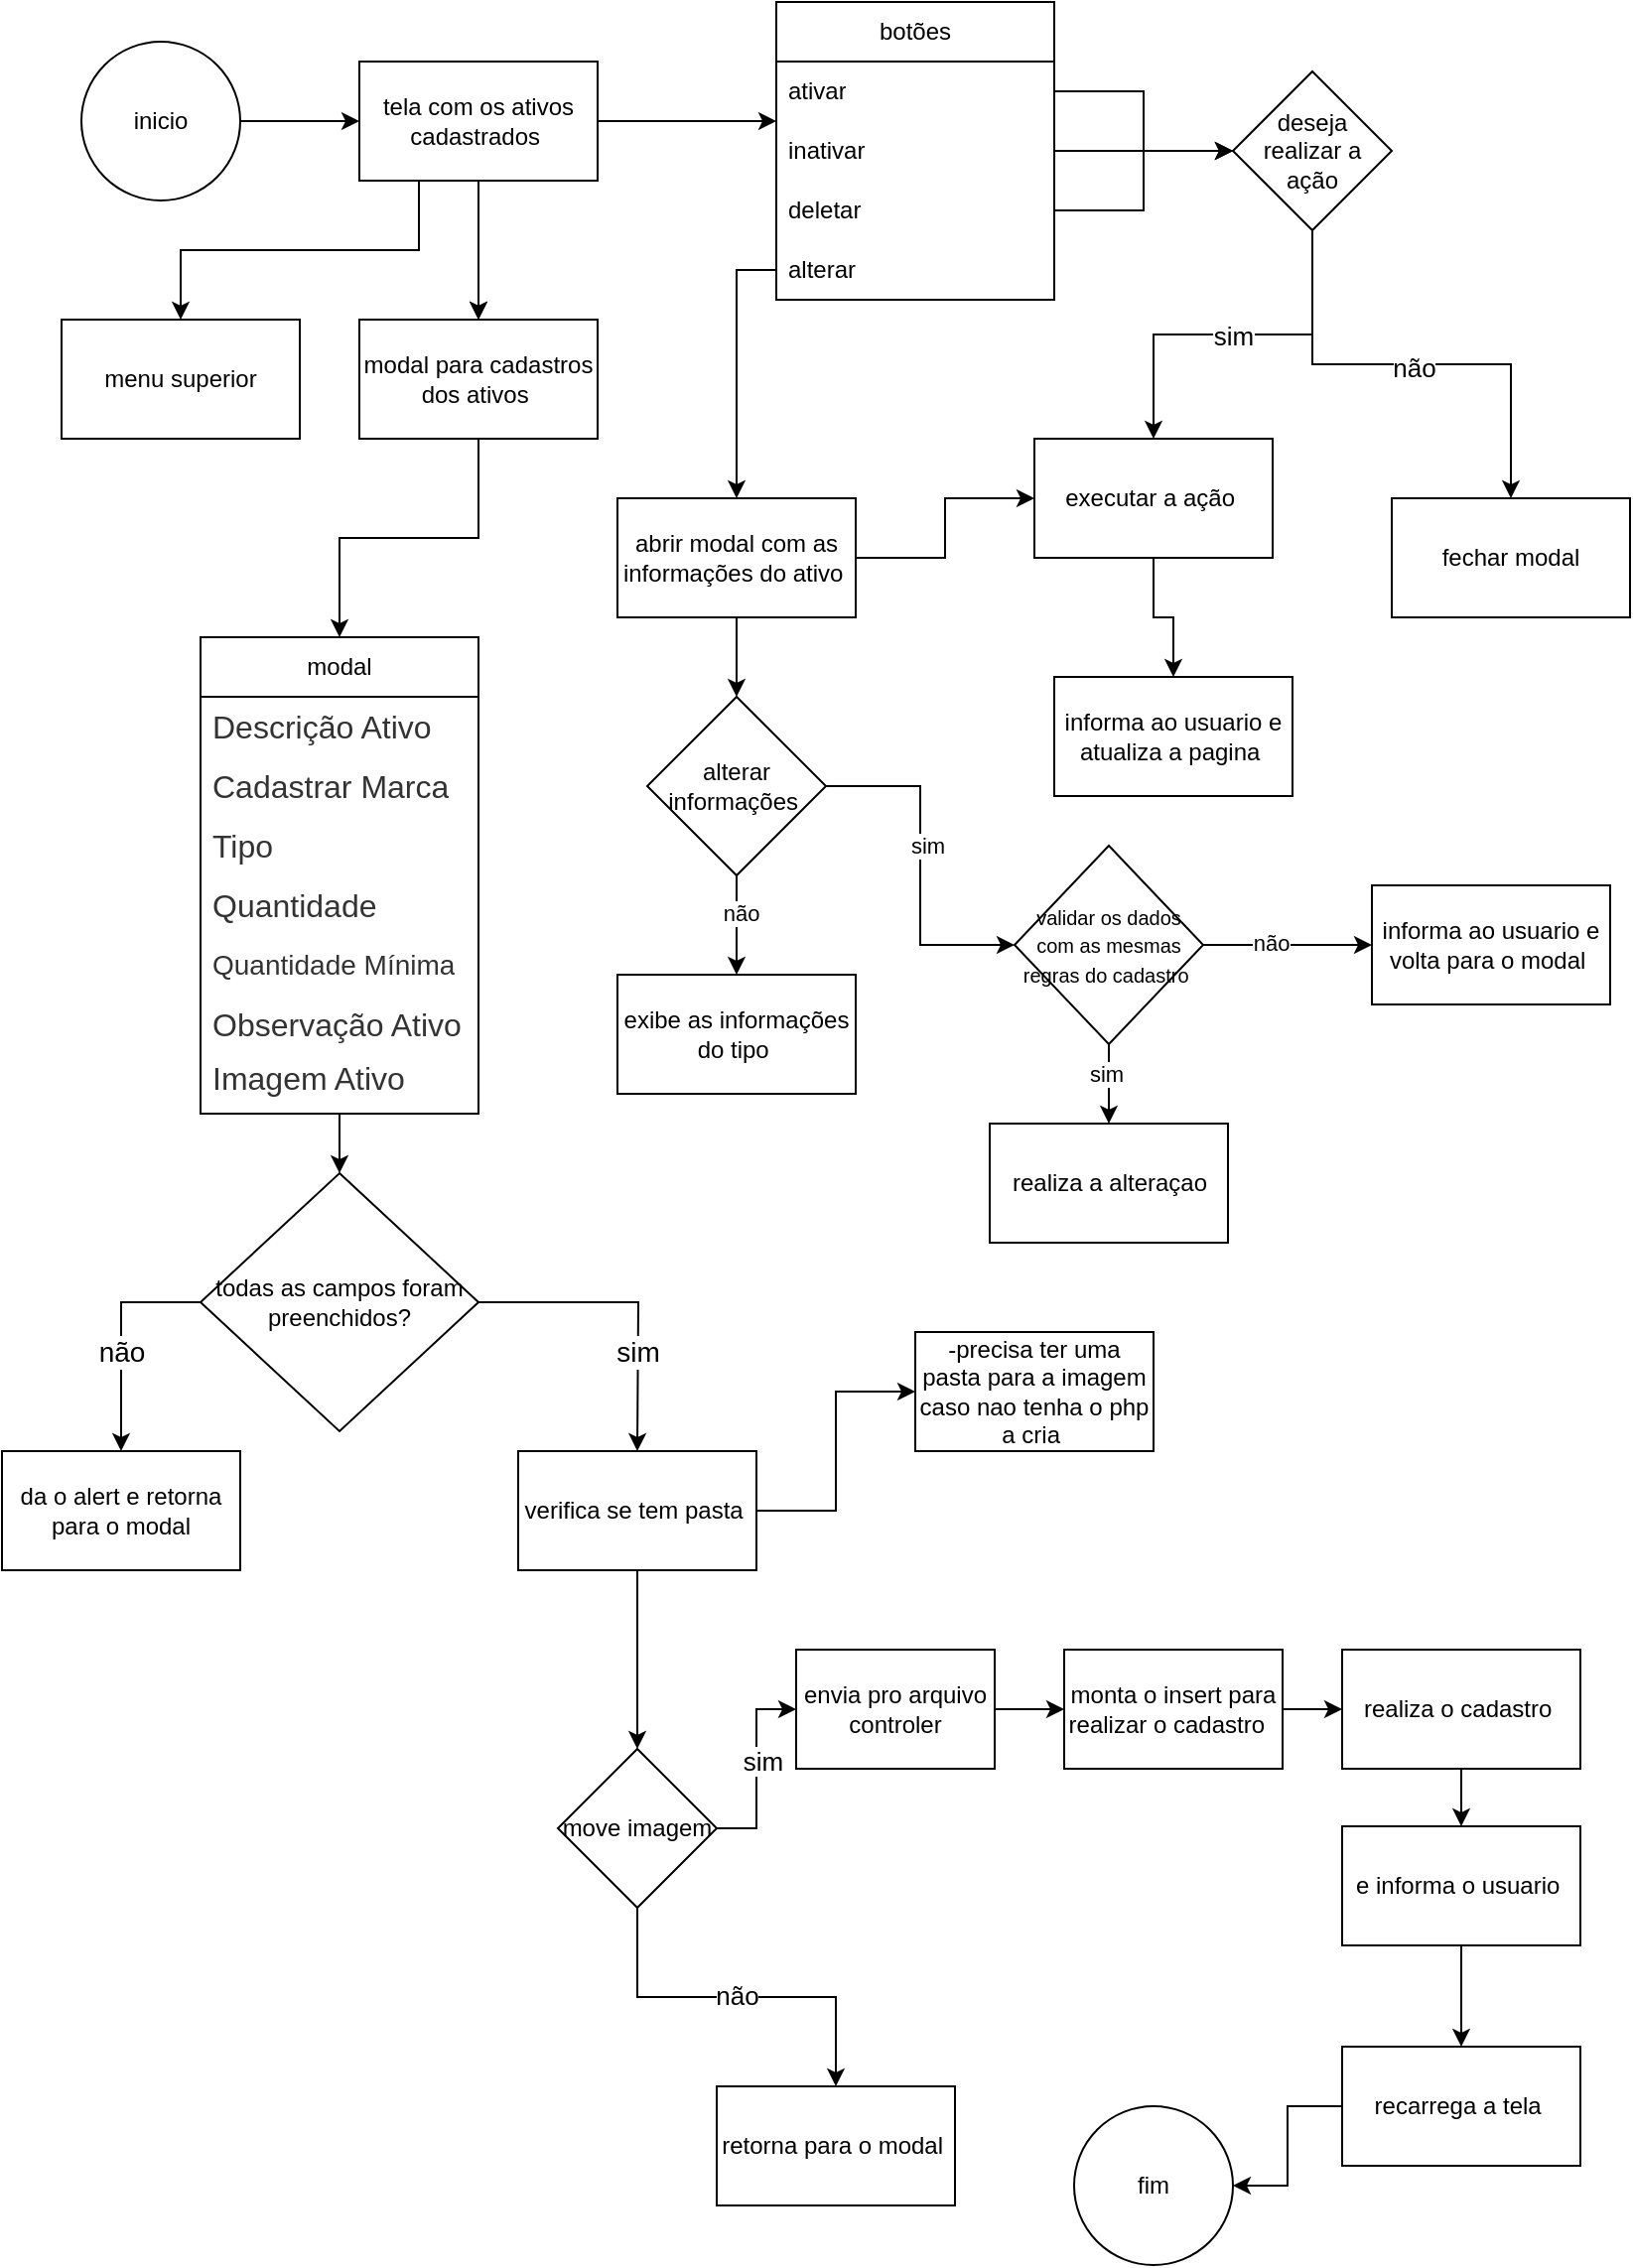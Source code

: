 <mxfile version="26.0.16">
  <diagram name="Página-1" id="cR1xWYi6bnq-wN1eQGpk">
    <mxGraphModel dx="1434" dy="772" grid="1" gridSize="10" guides="1" tooltips="1" connect="1" arrows="1" fold="1" page="1" pageScale="1" pageWidth="827" pageHeight="1169" math="0" shadow="0">
      <root>
        <mxCell id="0" />
        <mxCell id="1" parent="0" />
        <mxCell id="F4EXB1P1e2HLuctGTOLq-3" value="" style="edgeStyle=orthogonalEdgeStyle;rounded=0;orthogonalLoop=1;jettySize=auto;html=1;" parent="1" source="F4EXB1P1e2HLuctGTOLq-1" target="F4EXB1P1e2HLuctGTOLq-2" edge="1">
          <mxGeometry relative="1" as="geometry" />
        </mxCell>
        <mxCell id="F4EXB1P1e2HLuctGTOLq-1" value="inicio" style="ellipse;whiteSpace=wrap;html=1;" parent="1" vertex="1">
          <mxGeometry x="40" y="40" width="80" height="80" as="geometry" />
        </mxCell>
        <mxCell id="F4EXB1P1e2HLuctGTOLq-10" style="edgeStyle=orthogonalEdgeStyle;rounded=0;orthogonalLoop=1;jettySize=auto;html=1;" parent="1" source="F4EXB1P1e2HLuctGTOLq-2" edge="1">
          <mxGeometry relative="1" as="geometry">
            <mxPoint x="390" y="80" as="targetPoint" />
          </mxGeometry>
        </mxCell>
        <mxCell id="F4EXB1P1e2HLuctGTOLq-49" value="" style="edgeStyle=orthogonalEdgeStyle;rounded=0;orthogonalLoop=1;jettySize=auto;html=1;" parent="1" source="F4EXB1P1e2HLuctGTOLq-2" target="F4EXB1P1e2HLuctGTOLq-48" edge="1">
          <mxGeometry relative="1" as="geometry" />
        </mxCell>
        <mxCell id="F4EXB1P1e2HLuctGTOLq-50" value="" style="edgeStyle=orthogonalEdgeStyle;rounded=0;orthogonalLoop=1;jettySize=auto;html=1;" parent="1" source="F4EXB1P1e2HLuctGTOLq-2" target="F4EXB1P1e2HLuctGTOLq-48" edge="1">
          <mxGeometry relative="1" as="geometry" />
        </mxCell>
        <mxCell id="rIO2SzYNXH7r4QmW64-Y-1" style="edgeStyle=orthogonalEdgeStyle;rounded=0;orthogonalLoop=1;jettySize=auto;html=1;exitX=0.25;exitY=1;exitDx=0;exitDy=0;" parent="1" source="F4EXB1P1e2HLuctGTOLq-2" target="rIO2SzYNXH7r4QmW64-Y-2" edge="1">
          <mxGeometry relative="1" as="geometry">
            <mxPoint x="100" y="180" as="targetPoint" />
          </mxGeometry>
        </mxCell>
        <mxCell id="F4EXB1P1e2HLuctGTOLq-2" value="tela com os ativos cadastrados&amp;nbsp;" style="whiteSpace=wrap;html=1;" parent="1" vertex="1">
          <mxGeometry x="180" y="50" width="120" height="60" as="geometry" />
        </mxCell>
        <mxCell id="F4EXB1P1e2HLuctGTOLq-6" value="botões" style="swimlane;fontStyle=0;childLayout=stackLayout;horizontal=1;startSize=30;horizontalStack=0;resizeParent=1;resizeParentMax=0;resizeLast=0;collapsible=1;marginBottom=0;whiteSpace=wrap;html=1;" parent="1" vertex="1">
          <mxGeometry x="390" y="20" width="140" height="150" as="geometry" />
        </mxCell>
        <mxCell id="F4EXB1P1e2HLuctGTOLq-7" value="ativar" style="text;strokeColor=none;fillColor=none;align=left;verticalAlign=middle;spacingLeft=4;spacingRight=4;overflow=hidden;points=[[0,0.5],[1,0.5]];portConstraint=eastwest;rotatable=0;whiteSpace=wrap;html=1;" parent="F4EXB1P1e2HLuctGTOLq-6" vertex="1">
          <mxGeometry y="30" width="140" height="30" as="geometry" />
        </mxCell>
        <mxCell id="F4EXB1P1e2HLuctGTOLq-16" style="edgeStyle=orthogonalEdgeStyle;rounded=0;orthogonalLoop=1;jettySize=auto;html=1;" parent="F4EXB1P1e2HLuctGTOLq-6" source="F4EXB1P1e2HLuctGTOLq-8" edge="1">
          <mxGeometry relative="1" as="geometry">
            <mxPoint x="230" y="75" as="targetPoint" />
          </mxGeometry>
        </mxCell>
        <mxCell id="F4EXB1P1e2HLuctGTOLq-8" value="inativar&amp;nbsp;" style="text;strokeColor=none;fillColor=none;align=left;verticalAlign=middle;spacingLeft=4;spacingRight=4;overflow=hidden;points=[[0,0.5],[1,0.5]];portConstraint=eastwest;rotatable=0;whiteSpace=wrap;html=1;" parent="F4EXB1P1e2HLuctGTOLq-6" vertex="1">
          <mxGeometry y="60" width="140" height="30" as="geometry" />
        </mxCell>
        <mxCell id="F4EXB1P1e2HLuctGTOLq-9" value="deletar" style="text;strokeColor=none;fillColor=none;align=left;verticalAlign=middle;spacingLeft=4;spacingRight=4;overflow=hidden;points=[[0,0.5],[1,0.5]];portConstraint=eastwest;rotatable=0;whiteSpace=wrap;html=1;" parent="F4EXB1P1e2HLuctGTOLq-6" vertex="1">
          <mxGeometry y="90" width="140" height="30" as="geometry" />
        </mxCell>
        <mxCell id="F4EXB1P1e2HLuctGTOLq-11" value="alterar" style="text;strokeColor=none;fillColor=none;align=left;verticalAlign=middle;spacingLeft=4;spacingRight=4;overflow=hidden;points=[[0,0.5],[1,0.5]];portConstraint=eastwest;rotatable=0;whiteSpace=wrap;html=1;" parent="F4EXB1P1e2HLuctGTOLq-6" vertex="1">
          <mxGeometry y="120" width="140" height="30" as="geometry" />
        </mxCell>
        <mxCell id="F4EXB1P1e2HLuctGTOLq-20" value="&lt;font style=&quot;font-size: 13px;&quot;&gt;sim&lt;/font&gt;" style="edgeStyle=orthogonalEdgeStyle;rounded=0;orthogonalLoop=1;jettySize=auto;html=1;" parent="1" source="F4EXB1P1e2HLuctGTOLq-14" target="F4EXB1P1e2HLuctGTOLq-19" edge="1">
          <mxGeometry relative="1" as="geometry" />
        </mxCell>
        <mxCell id="F4EXB1P1e2HLuctGTOLq-24" style="edgeStyle=orthogonalEdgeStyle;rounded=0;orthogonalLoop=1;jettySize=auto;html=1;entryX=0.5;entryY=0;entryDx=0;entryDy=0;" parent="1" source="F4EXB1P1e2HLuctGTOLq-14" target="F4EXB1P1e2HLuctGTOLq-23" edge="1">
          <mxGeometry relative="1" as="geometry" />
        </mxCell>
        <mxCell id="F4EXB1P1e2HLuctGTOLq-25" value="&lt;font style=&quot;font-size: 13px;&quot;&gt;não&lt;/font&gt;" style="edgeLabel;html=1;align=center;verticalAlign=middle;resizable=0;points=[];" parent="F4EXB1P1e2HLuctGTOLq-24" vertex="1" connectable="0">
          <mxGeometry x="0.007" y="-1" relative="1" as="geometry">
            <mxPoint as="offset" />
          </mxGeometry>
        </mxCell>
        <mxCell id="F4EXB1P1e2HLuctGTOLq-14" value="deseja realizar a ação" style="rhombus;whiteSpace=wrap;html=1;" parent="1" vertex="1">
          <mxGeometry x="620" y="55" width="80" height="80" as="geometry" />
        </mxCell>
        <mxCell id="F4EXB1P1e2HLuctGTOLq-15" style="edgeStyle=orthogonalEdgeStyle;rounded=0;orthogonalLoop=1;jettySize=auto;html=1;entryX=0;entryY=0.5;entryDx=0;entryDy=0;" parent="1" source="F4EXB1P1e2HLuctGTOLq-7" target="F4EXB1P1e2HLuctGTOLq-14" edge="1">
          <mxGeometry relative="1" as="geometry" />
        </mxCell>
        <mxCell id="F4EXB1P1e2HLuctGTOLq-17" style="edgeStyle=orthogonalEdgeStyle;rounded=0;orthogonalLoop=1;jettySize=auto;html=1;entryX=0;entryY=0.5;entryDx=0;entryDy=0;" parent="1" source="F4EXB1P1e2HLuctGTOLq-9" target="F4EXB1P1e2HLuctGTOLq-14" edge="1">
          <mxGeometry relative="1" as="geometry" />
        </mxCell>
        <mxCell id="F4EXB1P1e2HLuctGTOLq-43" style="edgeStyle=orthogonalEdgeStyle;rounded=0;orthogonalLoop=1;jettySize=auto;html=1;entryX=0.5;entryY=0;entryDx=0;entryDy=0;" parent="1" source="F4EXB1P1e2HLuctGTOLq-19" target="F4EXB1P1e2HLuctGTOLq-42" edge="1">
          <mxGeometry relative="1" as="geometry" />
        </mxCell>
        <mxCell id="F4EXB1P1e2HLuctGTOLq-19" value="executar a ação&amp;nbsp;" style="whiteSpace=wrap;html=1;" parent="1" vertex="1">
          <mxGeometry x="520" y="240" width="120" height="60" as="geometry" />
        </mxCell>
        <mxCell id="F4EXB1P1e2HLuctGTOLq-23" value="fechar modal" style="rounded=0;whiteSpace=wrap;html=1;" parent="1" vertex="1">
          <mxGeometry x="700" y="270" width="120" height="60" as="geometry" />
        </mxCell>
        <mxCell id="F4EXB1P1e2HLuctGTOLq-31" value="" style="edgeStyle=orthogonalEdgeStyle;rounded=0;orthogonalLoop=1;jettySize=auto;html=1;" parent="1" source="F4EXB1P1e2HLuctGTOLq-29" target="F4EXB1P1e2HLuctGTOLq-30" edge="1">
          <mxGeometry relative="1" as="geometry" />
        </mxCell>
        <mxCell id="8nOiTjFvdSSupr7iENrY-1" value="" style="edgeStyle=orthogonalEdgeStyle;rounded=0;orthogonalLoop=1;jettySize=auto;html=1;" edge="1" parent="1" source="F4EXB1P1e2HLuctGTOLq-29" target="F4EXB1P1e2HLuctGTOLq-19">
          <mxGeometry relative="1" as="geometry" />
        </mxCell>
        <mxCell id="F4EXB1P1e2HLuctGTOLq-29" value="abrir modal com as informações do ativo&amp;nbsp;" style="rounded=0;whiteSpace=wrap;html=1;" parent="1" vertex="1">
          <mxGeometry x="310" y="270" width="120" height="60" as="geometry" />
        </mxCell>
        <mxCell id="F4EXB1P1e2HLuctGTOLq-28" style="edgeStyle=orthogonalEdgeStyle;rounded=0;orthogonalLoop=1;jettySize=auto;html=1;" parent="1" source="F4EXB1P1e2HLuctGTOLq-11" target="F4EXB1P1e2HLuctGTOLq-29" edge="1">
          <mxGeometry relative="1" as="geometry">
            <mxPoint x="400" y="250" as="targetPoint" />
          </mxGeometry>
        </mxCell>
        <mxCell id="F4EXB1P1e2HLuctGTOLq-34" value="" style="edgeStyle=orthogonalEdgeStyle;rounded=0;orthogonalLoop=1;jettySize=auto;html=1;" parent="1" source="F4EXB1P1e2HLuctGTOLq-30" target="F4EXB1P1e2HLuctGTOLq-33" edge="1">
          <mxGeometry relative="1" as="geometry" />
        </mxCell>
        <mxCell id="F4EXB1P1e2HLuctGTOLq-38" value="sim" style="edgeLabel;html=1;align=center;verticalAlign=middle;resizable=0;points=[];" parent="F4EXB1P1e2HLuctGTOLq-34" vertex="1" connectable="0">
          <mxGeometry x="-0.118" y="3" relative="1" as="geometry">
            <mxPoint as="offset" />
          </mxGeometry>
        </mxCell>
        <mxCell id="F4EXB1P1e2HLuctGTOLq-40" value="" style="edgeStyle=orthogonalEdgeStyle;rounded=0;orthogonalLoop=1;jettySize=auto;html=1;" parent="1" source="F4EXB1P1e2HLuctGTOLq-30" target="F4EXB1P1e2HLuctGTOLq-39" edge="1">
          <mxGeometry relative="1" as="geometry" />
        </mxCell>
        <mxCell id="F4EXB1P1e2HLuctGTOLq-47" value="não" style="edgeLabel;html=1;align=center;verticalAlign=middle;resizable=0;points=[];" parent="F4EXB1P1e2HLuctGTOLq-40" vertex="1" connectable="0">
          <mxGeometry x="-0.233" y="2" relative="1" as="geometry">
            <mxPoint as="offset" />
          </mxGeometry>
        </mxCell>
        <mxCell id="F4EXB1P1e2HLuctGTOLq-30" value="alterar informações&amp;nbsp;" style="rhombus;whiteSpace=wrap;html=1;rounded=0;" parent="1" vertex="1">
          <mxGeometry x="325" y="370" width="90" height="90" as="geometry" />
        </mxCell>
        <mxCell id="F4EXB1P1e2HLuctGTOLq-36" value="" style="edgeStyle=orthogonalEdgeStyle;rounded=0;orthogonalLoop=1;jettySize=auto;html=1;" parent="1" source="F4EXB1P1e2HLuctGTOLq-33" target="F4EXB1P1e2HLuctGTOLq-35" edge="1">
          <mxGeometry relative="1" as="geometry" />
        </mxCell>
        <mxCell id="F4EXB1P1e2HLuctGTOLq-37" value="não" style="edgeLabel;html=1;align=center;verticalAlign=middle;resizable=0;points=[];" parent="F4EXB1P1e2HLuctGTOLq-36" vertex="1" connectable="0">
          <mxGeometry x="-0.21" y="1" relative="1" as="geometry">
            <mxPoint as="offset" />
          </mxGeometry>
        </mxCell>
        <mxCell id="F4EXB1P1e2HLuctGTOLq-45" value="" style="edgeStyle=orthogonalEdgeStyle;rounded=0;orthogonalLoop=1;jettySize=auto;html=1;" parent="1" source="F4EXB1P1e2HLuctGTOLq-33" target="F4EXB1P1e2HLuctGTOLq-44" edge="1">
          <mxGeometry relative="1" as="geometry" />
        </mxCell>
        <mxCell id="F4EXB1P1e2HLuctGTOLq-46" value="sim" style="edgeLabel;html=1;align=center;verticalAlign=middle;resizable=0;points=[];" parent="F4EXB1P1e2HLuctGTOLq-45" vertex="1" connectable="0">
          <mxGeometry x="-0.25" y="-2" relative="1" as="geometry">
            <mxPoint as="offset" />
          </mxGeometry>
        </mxCell>
        <mxCell id="F4EXB1P1e2HLuctGTOLq-33" value="&lt;font style=&quot;font-size: 10px;&quot;&gt;validar os dados com as mesmas regras do cadastro&amp;nbsp;&lt;/font&gt;" style="rhombus;whiteSpace=wrap;html=1;rounded=0;" parent="1" vertex="1">
          <mxGeometry x="510" y="445" width="95" height="100" as="geometry" />
        </mxCell>
        <mxCell id="F4EXB1P1e2HLuctGTOLq-35" value="informa ao usuario e volta para o modal&amp;nbsp;" style="whiteSpace=wrap;html=1;rounded=0;" parent="1" vertex="1">
          <mxGeometry x="690" y="465" width="120" height="60" as="geometry" />
        </mxCell>
        <mxCell id="F4EXB1P1e2HLuctGTOLq-39" value="exibe as informações do tipo&amp;nbsp;" style="whiteSpace=wrap;html=1;rounded=0;" parent="1" vertex="1">
          <mxGeometry x="310" y="510" width="120" height="60" as="geometry" />
        </mxCell>
        <mxCell id="F4EXB1P1e2HLuctGTOLq-42" value="informa ao usuario e atualiza a pagina&amp;nbsp;" style="rounded=0;whiteSpace=wrap;html=1;" parent="1" vertex="1">
          <mxGeometry x="530" y="360" width="120" height="60" as="geometry" />
        </mxCell>
        <mxCell id="F4EXB1P1e2HLuctGTOLq-44" value="realiza a alteraçao" style="whiteSpace=wrap;html=1;rounded=0;" parent="1" vertex="1">
          <mxGeometry x="497.5" y="585" width="120" height="60" as="geometry" />
        </mxCell>
        <mxCell id="9-lP-8tSiOAUgcZl8yWo-5" style="edgeStyle=orthogonalEdgeStyle;rounded=0;orthogonalLoop=1;jettySize=auto;html=1;entryX=0.5;entryY=0;entryDx=0;entryDy=0;" parent="1" source="F4EXB1P1e2HLuctGTOLq-48" target="9-lP-8tSiOAUgcZl8yWo-1" edge="1">
          <mxGeometry relative="1" as="geometry" />
        </mxCell>
        <mxCell id="F4EXB1P1e2HLuctGTOLq-48" value="modal para cadastros dos ativos&amp;nbsp;" style="whiteSpace=wrap;html=1;" parent="1" vertex="1">
          <mxGeometry x="180" y="180" width="120" height="60" as="geometry" />
        </mxCell>
        <mxCell id="rIO2SzYNXH7r4QmW64-Y-2" value="menu superior" style="rounded=0;whiteSpace=wrap;html=1;" parent="1" vertex="1">
          <mxGeometry x="30" y="180" width="120" height="60" as="geometry" />
        </mxCell>
        <mxCell id="9-lP-8tSiOAUgcZl8yWo-13" value="" style="edgeStyle=orthogonalEdgeStyle;rounded=0;orthogonalLoop=1;jettySize=auto;html=1;" parent="1" source="9-lP-8tSiOAUgcZl8yWo-1" target="9-lP-8tSiOAUgcZl8yWo-12" edge="1">
          <mxGeometry relative="1" as="geometry" />
        </mxCell>
        <mxCell id="9-lP-8tSiOAUgcZl8yWo-1" value="modal" style="swimlane;fontStyle=0;childLayout=stackLayout;horizontal=1;startSize=30;horizontalStack=0;resizeParent=1;resizeParentMax=0;resizeLast=0;collapsible=1;marginBottom=0;whiteSpace=wrap;html=1;" parent="1" vertex="1">
          <mxGeometry x="100" y="340" width="140" height="240" as="geometry" />
        </mxCell>
        <mxCell id="9-lP-8tSiOAUgcZl8yWo-2" value="&lt;span style=&quot;color: rgb(51, 51, 51); font-family: Arial, sans-serif; font-size: 16px; background-color: rgb(255, 255, 255);&quot;&gt;Descrição Ativo&lt;/span&gt;" style="text;strokeColor=none;fillColor=none;align=left;verticalAlign=middle;spacingLeft=4;spacingRight=4;overflow=hidden;points=[[0,0.5],[1,0.5]];portConstraint=eastwest;rotatable=0;whiteSpace=wrap;html=1;" parent="9-lP-8tSiOAUgcZl8yWo-1" vertex="1">
          <mxGeometry y="30" width="140" height="30" as="geometry" />
        </mxCell>
        <mxCell id="9-lP-8tSiOAUgcZl8yWo-3" value="&lt;span style=&quot;color: rgb(51, 51, 51); font-family: Arial, sans-serif; font-size: 16px; background-color: rgb(255, 255, 255);&quot;&gt;Cadastrar Marca&lt;/span&gt;" style="text;strokeColor=none;fillColor=none;align=left;verticalAlign=middle;spacingLeft=4;spacingRight=4;overflow=hidden;points=[[0,0.5],[1,0.5]];portConstraint=eastwest;rotatable=0;whiteSpace=wrap;html=1;" parent="9-lP-8tSiOAUgcZl8yWo-1" vertex="1">
          <mxGeometry y="60" width="140" height="30" as="geometry" />
        </mxCell>
        <mxCell id="9-lP-8tSiOAUgcZl8yWo-4" value="&lt;span style=&quot;color: rgb(51, 51, 51); font-family: Arial, sans-serif; font-size: 16px; background-color: rgb(255, 255, 255);&quot;&gt;Tipo&lt;/span&gt;" style="text;strokeColor=none;fillColor=none;align=left;verticalAlign=middle;spacingLeft=4;spacingRight=4;overflow=hidden;points=[[0,0.5],[1,0.5]];portConstraint=eastwest;rotatable=0;whiteSpace=wrap;html=1;" parent="9-lP-8tSiOAUgcZl8yWo-1" vertex="1">
          <mxGeometry y="90" width="140" height="30" as="geometry" />
        </mxCell>
        <mxCell id="9-lP-8tSiOAUgcZl8yWo-6" value="&lt;span style=&quot;color: rgb(51, 51, 51); font-family: Arial, sans-serif; font-size: 16px; background-color: rgb(255, 255, 255);&quot;&gt;Quantidade&lt;/span&gt;" style="text;strokeColor=none;fillColor=none;align=left;verticalAlign=middle;spacingLeft=4;spacingRight=4;overflow=hidden;points=[[0,0.5],[1,0.5]];portConstraint=eastwest;rotatable=0;whiteSpace=wrap;html=1;" parent="9-lP-8tSiOAUgcZl8yWo-1" vertex="1">
          <mxGeometry y="120" width="140" height="30" as="geometry" />
        </mxCell>
        <mxCell id="9-lP-8tSiOAUgcZl8yWo-7" value="&lt;span style=&quot;color: rgb(51, 51, 51); font-family: Arial, sans-serif; background-color: rgb(255, 255, 255);&quot;&gt;&lt;font style=&quot;font-size: 14px;&quot;&gt;Quantidade Mínima&lt;/font&gt;&lt;/span&gt;" style="text;strokeColor=none;fillColor=none;align=left;verticalAlign=middle;spacingLeft=4;spacingRight=4;overflow=hidden;points=[[0,0.5],[1,0.5]];portConstraint=eastwest;rotatable=0;whiteSpace=wrap;html=1;" parent="9-lP-8tSiOAUgcZl8yWo-1" vertex="1">
          <mxGeometry y="150" width="140" height="30" as="geometry" />
        </mxCell>
        <mxCell id="9-lP-8tSiOAUgcZl8yWo-8" value="&lt;label style=&quot;box-sizing: border-box; margin: 0px; padding-top: calc(.375rem + var(--bs-border-width)); padding-right: 0px; padding-bottom: calc(.375rem + var(--bs-border-width)); padding-left: 0px; display: inline-block; font-size: 16px; line-height: 1.5; color: rgb(51, 51, 51); font-family: Arial, sans-serif; background-color: rgb(255, 255, 255);&quot; class=&quot;col-form-label&quot; for=&quot;recipient-name&quot;&gt;Observação Ativo&lt;/label&gt;&lt;span style=&quot;color: rgb(51, 51, 51); font-family: Arial, sans-serif; font-size: 16px; background-color: rgb(255, 255, 255);&quot;&gt;&lt;/span&gt;" style="text;strokeColor=none;fillColor=none;align=left;verticalAlign=middle;spacingLeft=4;spacingRight=4;overflow=hidden;points=[[0,0.5],[1,0.5]];portConstraint=eastwest;rotatable=0;whiteSpace=wrap;html=1;" parent="9-lP-8tSiOAUgcZl8yWo-1" vertex="1">
          <mxGeometry y="180" width="140" height="30" as="geometry" />
        </mxCell>
        <mxCell id="9-lP-8tSiOAUgcZl8yWo-9" value="&lt;label style=&quot;box-sizing: border-box; margin: 0px 0px 0.5rem; padding: 0px; display: inline-block; color: rgb(51, 51, 51); font-family: Arial, sans-serif; font-size: 16px; background-color: rgb(255, 255, 255);&quot; class=&quot;form-label&quot; for=&quot;formFile&quot;&gt;Imagem Ativo&lt;/label&gt;&lt;span style=&quot;color: rgb(51, 51, 51); font-family: Arial, sans-serif; font-size: 16px; background-color: rgb(255, 255, 255);&quot;&gt;&lt;/span&gt;" style="text;strokeColor=none;fillColor=none;align=left;verticalAlign=middle;spacingLeft=4;spacingRight=4;overflow=hidden;points=[[0,0.5],[1,0.5]];portConstraint=eastwest;rotatable=0;whiteSpace=wrap;html=1;" parent="9-lP-8tSiOAUgcZl8yWo-1" vertex="1">
          <mxGeometry y="210" width="140" height="30" as="geometry" />
        </mxCell>
        <mxCell id="9-lP-8tSiOAUgcZl8yWo-14" style="edgeStyle=orthogonalEdgeStyle;rounded=0;orthogonalLoop=1;jettySize=auto;html=1;" parent="1" source="9-lP-8tSiOAUgcZl8yWo-12" edge="1">
          <mxGeometry relative="1" as="geometry">
            <mxPoint x="320" y="750" as="targetPoint" />
          </mxGeometry>
        </mxCell>
        <mxCell id="9-lP-8tSiOAUgcZl8yWo-16" value="&lt;font style=&quot;font-size: 14px;&quot;&gt;sim&lt;/font&gt;" style="edgeLabel;html=1;align=center;verticalAlign=middle;resizable=0;points=[];" parent="9-lP-8tSiOAUgcZl8yWo-14" vertex="1" connectable="0">
          <mxGeometry x="-0.177" y="1" relative="1" as="geometry">
            <mxPoint x="16" y="26" as="offset" />
          </mxGeometry>
        </mxCell>
        <mxCell id="9-lP-8tSiOAUgcZl8yWo-17" style="edgeStyle=orthogonalEdgeStyle;rounded=0;orthogonalLoop=1;jettySize=auto;html=1;" parent="1" source="9-lP-8tSiOAUgcZl8yWo-12" target="9-lP-8tSiOAUgcZl8yWo-18" edge="1">
          <mxGeometry relative="1" as="geometry">
            <mxPoint x="40" y="760" as="targetPoint" />
            <Array as="points">
              <mxPoint x="60" y="675" />
            </Array>
          </mxGeometry>
        </mxCell>
        <mxCell id="9-lP-8tSiOAUgcZl8yWo-19" value="&lt;font style=&quot;font-size: 14px;&quot;&gt;não&lt;/font&gt;" style="edgeLabel;html=1;align=center;verticalAlign=middle;resizable=0;points=[];" parent="9-lP-8tSiOAUgcZl8yWo-17" vertex="1" connectable="0">
          <mxGeometry x="-0.652" relative="1" as="geometry">
            <mxPoint x="-20" y="25" as="offset" />
          </mxGeometry>
        </mxCell>
        <mxCell id="9-lP-8tSiOAUgcZl8yWo-12" value="todas as campos foram preenchidos?" style="rhombus;whiteSpace=wrap;html=1;fontStyle=0;startSize=30;" parent="1" vertex="1">
          <mxGeometry x="100" y="610" width="140" height="130" as="geometry" />
        </mxCell>
        <mxCell id="9-lP-8tSiOAUgcZl8yWo-18" value="da o alert e retorna para o modal" style="rounded=0;whiteSpace=wrap;html=1;" parent="1" vertex="1">
          <mxGeometry y="750" width="120" height="60" as="geometry" />
        </mxCell>
        <mxCell id="9-lP-8tSiOAUgcZl8yWo-20" value="" style="edgeStyle=orthogonalEdgeStyle;rounded=0;orthogonalLoop=1;jettySize=auto;html=1;" parent="1" source="9-lP-8tSiOAUgcZl8yWo-22" target="9-lP-8tSiOAUgcZl8yWo-23" edge="1">
          <mxGeometry relative="1" as="geometry" />
        </mxCell>
        <mxCell id="9-lP-8tSiOAUgcZl8yWo-21" value="" style="edgeStyle=orthogonalEdgeStyle;rounded=0;orthogonalLoop=1;jettySize=auto;html=1;" parent="1" source="9-lP-8tSiOAUgcZl8yWo-22" target="9-lP-8tSiOAUgcZl8yWo-28" edge="1">
          <mxGeometry relative="1" as="geometry" />
        </mxCell>
        <mxCell id="9-lP-8tSiOAUgcZl8yWo-22" value="verifica se tem pasta&amp;nbsp;" style="rounded=0;whiteSpace=wrap;html=1;" parent="1" vertex="1">
          <mxGeometry x="260" y="750" width="120" height="60" as="geometry" />
        </mxCell>
        <mxCell id="9-lP-8tSiOAUgcZl8yWo-23" value="-precisa ter uma pasta para a imagem caso nao tenha o php a cria&amp;nbsp;" style="rounded=0;whiteSpace=wrap;html=1;" parent="1" vertex="1">
          <mxGeometry x="460" y="690" width="120" height="60" as="geometry" />
        </mxCell>
        <mxCell id="9-lP-8tSiOAUgcZl8yWo-24" style="edgeStyle=orthogonalEdgeStyle;rounded=0;orthogonalLoop=1;jettySize=auto;html=1;" parent="1" source="9-lP-8tSiOAUgcZl8yWo-28" target="9-lP-8tSiOAUgcZl8yWo-29" edge="1">
          <mxGeometry relative="1" as="geometry">
            <mxPoint x="440" y="940" as="targetPoint" />
          </mxGeometry>
        </mxCell>
        <mxCell id="9-lP-8tSiOAUgcZl8yWo-25" value="&lt;font style=&quot;font-size: 13px;&quot;&gt;sim&lt;/font&gt;" style="edgeLabel;html=1;align=center;verticalAlign=middle;resizable=0;points=[];" parent="9-lP-8tSiOAUgcZl8yWo-24" vertex="1" connectable="0">
          <mxGeometry x="0.029" y="-3" relative="1" as="geometry">
            <mxPoint y="-3" as="offset" />
          </mxGeometry>
        </mxCell>
        <mxCell id="9-lP-8tSiOAUgcZl8yWo-26" value="" style="edgeStyle=orthogonalEdgeStyle;rounded=0;orthogonalLoop=1;jettySize=auto;html=1;" parent="1" source="9-lP-8tSiOAUgcZl8yWo-28" target="9-lP-8tSiOAUgcZl8yWo-30" edge="1">
          <mxGeometry relative="1" as="geometry" />
        </mxCell>
        <mxCell id="9-lP-8tSiOAUgcZl8yWo-27" value="&lt;font style=&quot;font-size: 13px;&quot;&gt;não&lt;/font&gt;" style="edgeLabel;html=1;align=center;verticalAlign=middle;resizable=0;points=[];" parent="9-lP-8tSiOAUgcZl8yWo-26" vertex="1" connectable="0">
          <mxGeometry x="-0.2" y="1" relative="1" as="geometry">
            <mxPoint x="19" as="offset" />
          </mxGeometry>
        </mxCell>
        <mxCell id="9-lP-8tSiOAUgcZl8yWo-28" value="move imagem" style="rhombus;whiteSpace=wrap;html=1;rounded=0;" parent="1" vertex="1">
          <mxGeometry x="280" y="900" width="80" height="80" as="geometry" />
        </mxCell>
        <mxCell id="8nOiTjFvdSSupr7iENrY-12" style="edgeStyle=orthogonalEdgeStyle;rounded=0;orthogonalLoop=1;jettySize=auto;html=1;entryX=0;entryY=0.5;entryDx=0;entryDy=0;" edge="1" parent="1" source="9-lP-8tSiOAUgcZl8yWo-29" target="8nOiTjFvdSSupr7iENrY-11">
          <mxGeometry relative="1" as="geometry" />
        </mxCell>
        <mxCell id="9-lP-8tSiOAUgcZl8yWo-29" value="envia pro arquivo controler" style="rounded=0;whiteSpace=wrap;html=1;" parent="1" vertex="1">
          <mxGeometry x="400" y="850" width="100" height="60" as="geometry" />
        </mxCell>
        <mxCell id="9-lP-8tSiOAUgcZl8yWo-30" value="retorna para o modal&amp;nbsp;" style="whiteSpace=wrap;html=1;rounded=0;" parent="1" vertex="1">
          <mxGeometry x="360" y="1070" width="120" height="60" as="geometry" />
        </mxCell>
        <mxCell id="8nOiTjFvdSSupr7iENrY-3" value="" style="edgeStyle=orthogonalEdgeStyle;rounded=0;orthogonalLoop=1;jettySize=auto;html=1;" edge="1" parent="1" source="8nOiTjFvdSSupr7iENrY-4" target="8nOiTjFvdSSupr7iENrY-6">
          <mxGeometry relative="1" as="geometry" />
        </mxCell>
        <mxCell id="8nOiTjFvdSSupr7iENrY-4" value="realiza o cadastro&amp;nbsp;" style="rounded=0;whiteSpace=wrap;html=1;" vertex="1" parent="1">
          <mxGeometry x="675" y="850" width="120" height="60" as="geometry" />
        </mxCell>
        <mxCell id="8nOiTjFvdSSupr7iENrY-5" value="" style="edgeStyle=orthogonalEdgeStyle;rounded=0;orthogonalLoop=1;jettySize=auto;html=1;" edge="1" parent="1" source="8nOiTjFvdSSupr7iENrY-6" target="8nOiTjFvdSSupr7iENrY-8">
          <mxGeometry relative="1" as="geometry">
            <mxPoint x="617.5" y="940" as="targetPoint" />
          </mxGeometry>
        </mxCell>
        <mxCell id="8nOiTjFvdSSupr7iENrY-6" value="e informa o usuario&amp;nbsp;" style="rounded=0;whiteSpace=wrap;html=1;" vertex="1" parent="1">
          <mxGeometry x="675" y="939" width="120" height="60" as="geometry" />
        </mxCell>
        <mxCell id="8nOiTjFvdSSupr7iENrY-7" value="" style="edgeStyle=orthogonalEdgeStyle;rounded=0;orthogonalLoop=1;jettySize=auto;html=1;" edge="1" parent="1" source="8nOiTjFvdSSupr7iENrY-8" target="8nOiTjFvdSSupr7iENrY-9">
          <mxGeometry relative="1" as="geometry" />
        </mxCell>
        <mxCell id="8nOiTjFvdSSupr7iENrY-8" value="recarrega a tela&amp;nbsp;" style="rounded=0;whiteSpace=wrap;html=1;" vertex="1" parent="1">
          <mxGeometry x="675" y="1050" width="120" height="60" as="geometry" />
        </mxCell>
        <mxCell id="8nOiTjFvdSSupr7iENrY-9" value="fim" style="ellipse;whiteSpace=wrap;html=1;rounded=0;" vertex="1" parent="1">
          <mxGeometry x="540" y="1080" width="80" height="80" as="geometry" />
        </mxCell>
        <mxCell id="8nOiTjFvdSSupr7iENrY-13" value="" style="edgeStyle=orthogonalEdgeStyle;rounded=0;orthogonalLoop=1;jettySize=auto;html=1;" edge="1" parent="1" source="8nOiTjFvdSSupr7iENrY-11" target="8nOiTjFvdSSupr7iENrY-4">
          <mxGeometry relative="1" as="geometry" />
        </mxCell>
        <mxCell id="8nOiTjFvdSSupr7iENrY-11" value="monta o insert para realizar o cadastro&amp;nbsp;&amp;nbsp;" style="rounded=0;whiteSpace=wrap;html=1;" vertex="1" parent="1">
          <mxGeometry x="535" y="850" width="110" height="60" as="geometry" />
        </mxCell>
      </root>
    </mxGraphModel>
  </diagram>
</mxfile>
